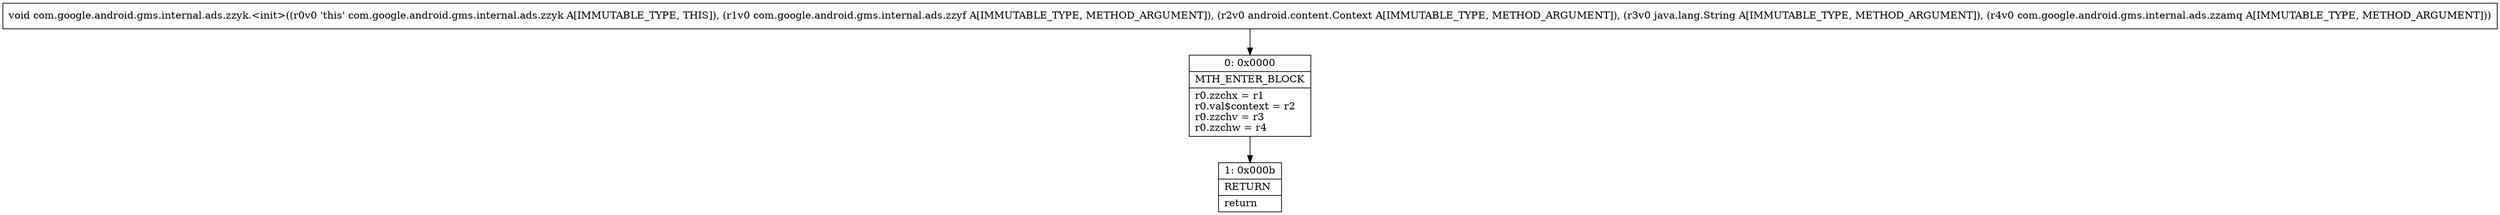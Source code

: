 digraph "CFG forcom.google.android.gms.internal.ads.zzyk.\<init\>(Lcom\/google\/android\/gms\/internal\/ads\/zzyf;Landroid\/content\/Context;Ljava\/lang\/String;Lcom\/google\/android\/gms\/internal\/ads\/zzamq;)V" {
Node_0 [shape=record,label="{0\:\ 0x0000|MTH_ENTER_BLOCK\l|r0.zzchx = r1\lr0.val$context = r2\lr0.zzchv = r3\lr0.zzchw = r4\l}"];
Node_1 [shape=record,label="{1\:\ 0x000b|RETURN\l|return\l}"];
MethodNode[shape=record,label="{void com.google.android.gms.internal.ads.zzyk.\<init\>((r0v0 'this' com.google.android.gms.internal.ads.zzyk A[IMMUTABLE_TYPE, THIS]), (r1v0 com.google.android.gms.internal.ads.zzyf A[IMMUTABLE_TYPE, METHOD_ARGUMENT]), (r2v0 android.content.Context A[IMMUTABLE_TYPE, METHOD_ARGUMENT]), (r3v0 java.lang.String A[IMMUTABLE_TYPE, METHOD_ARGUMENT]), (r4v0 com.google.android.gms.internal.ads.zzamq A[IMMUTABLE_TYPE, METHOD_ARGUMENT])) }"];
MethodNode -> Node_0;
Node_0 -> Node_1;
}

